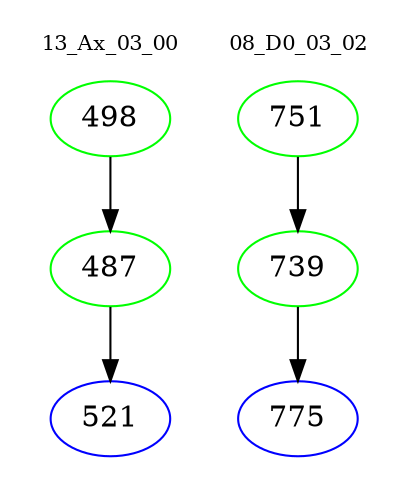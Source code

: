 digraph{
subgraph cluster_0 {
color = white
label = "13_Ax_03_00";
fontsize=10;
T0_498 [label="498", color="green"]
T0_498 -> T0_487 [color="black"]
T0_487 [label="487", color="green"]
T0_487 -> T0_521 [color="black"]
T0_521 [label="521", color="blue"]
}
subgraph cluster_1 {
color = white
label = "08_D0_03_02";
fontsize=10;
T1_751 [label="751", color="green"]
T1_751 -> T1_739 [color="black"]
T1_739 [label="739", color="green"]
T1_739 -> T1_775 [color="black"]
T1_775 [label="775", color="blue"]
}
}
